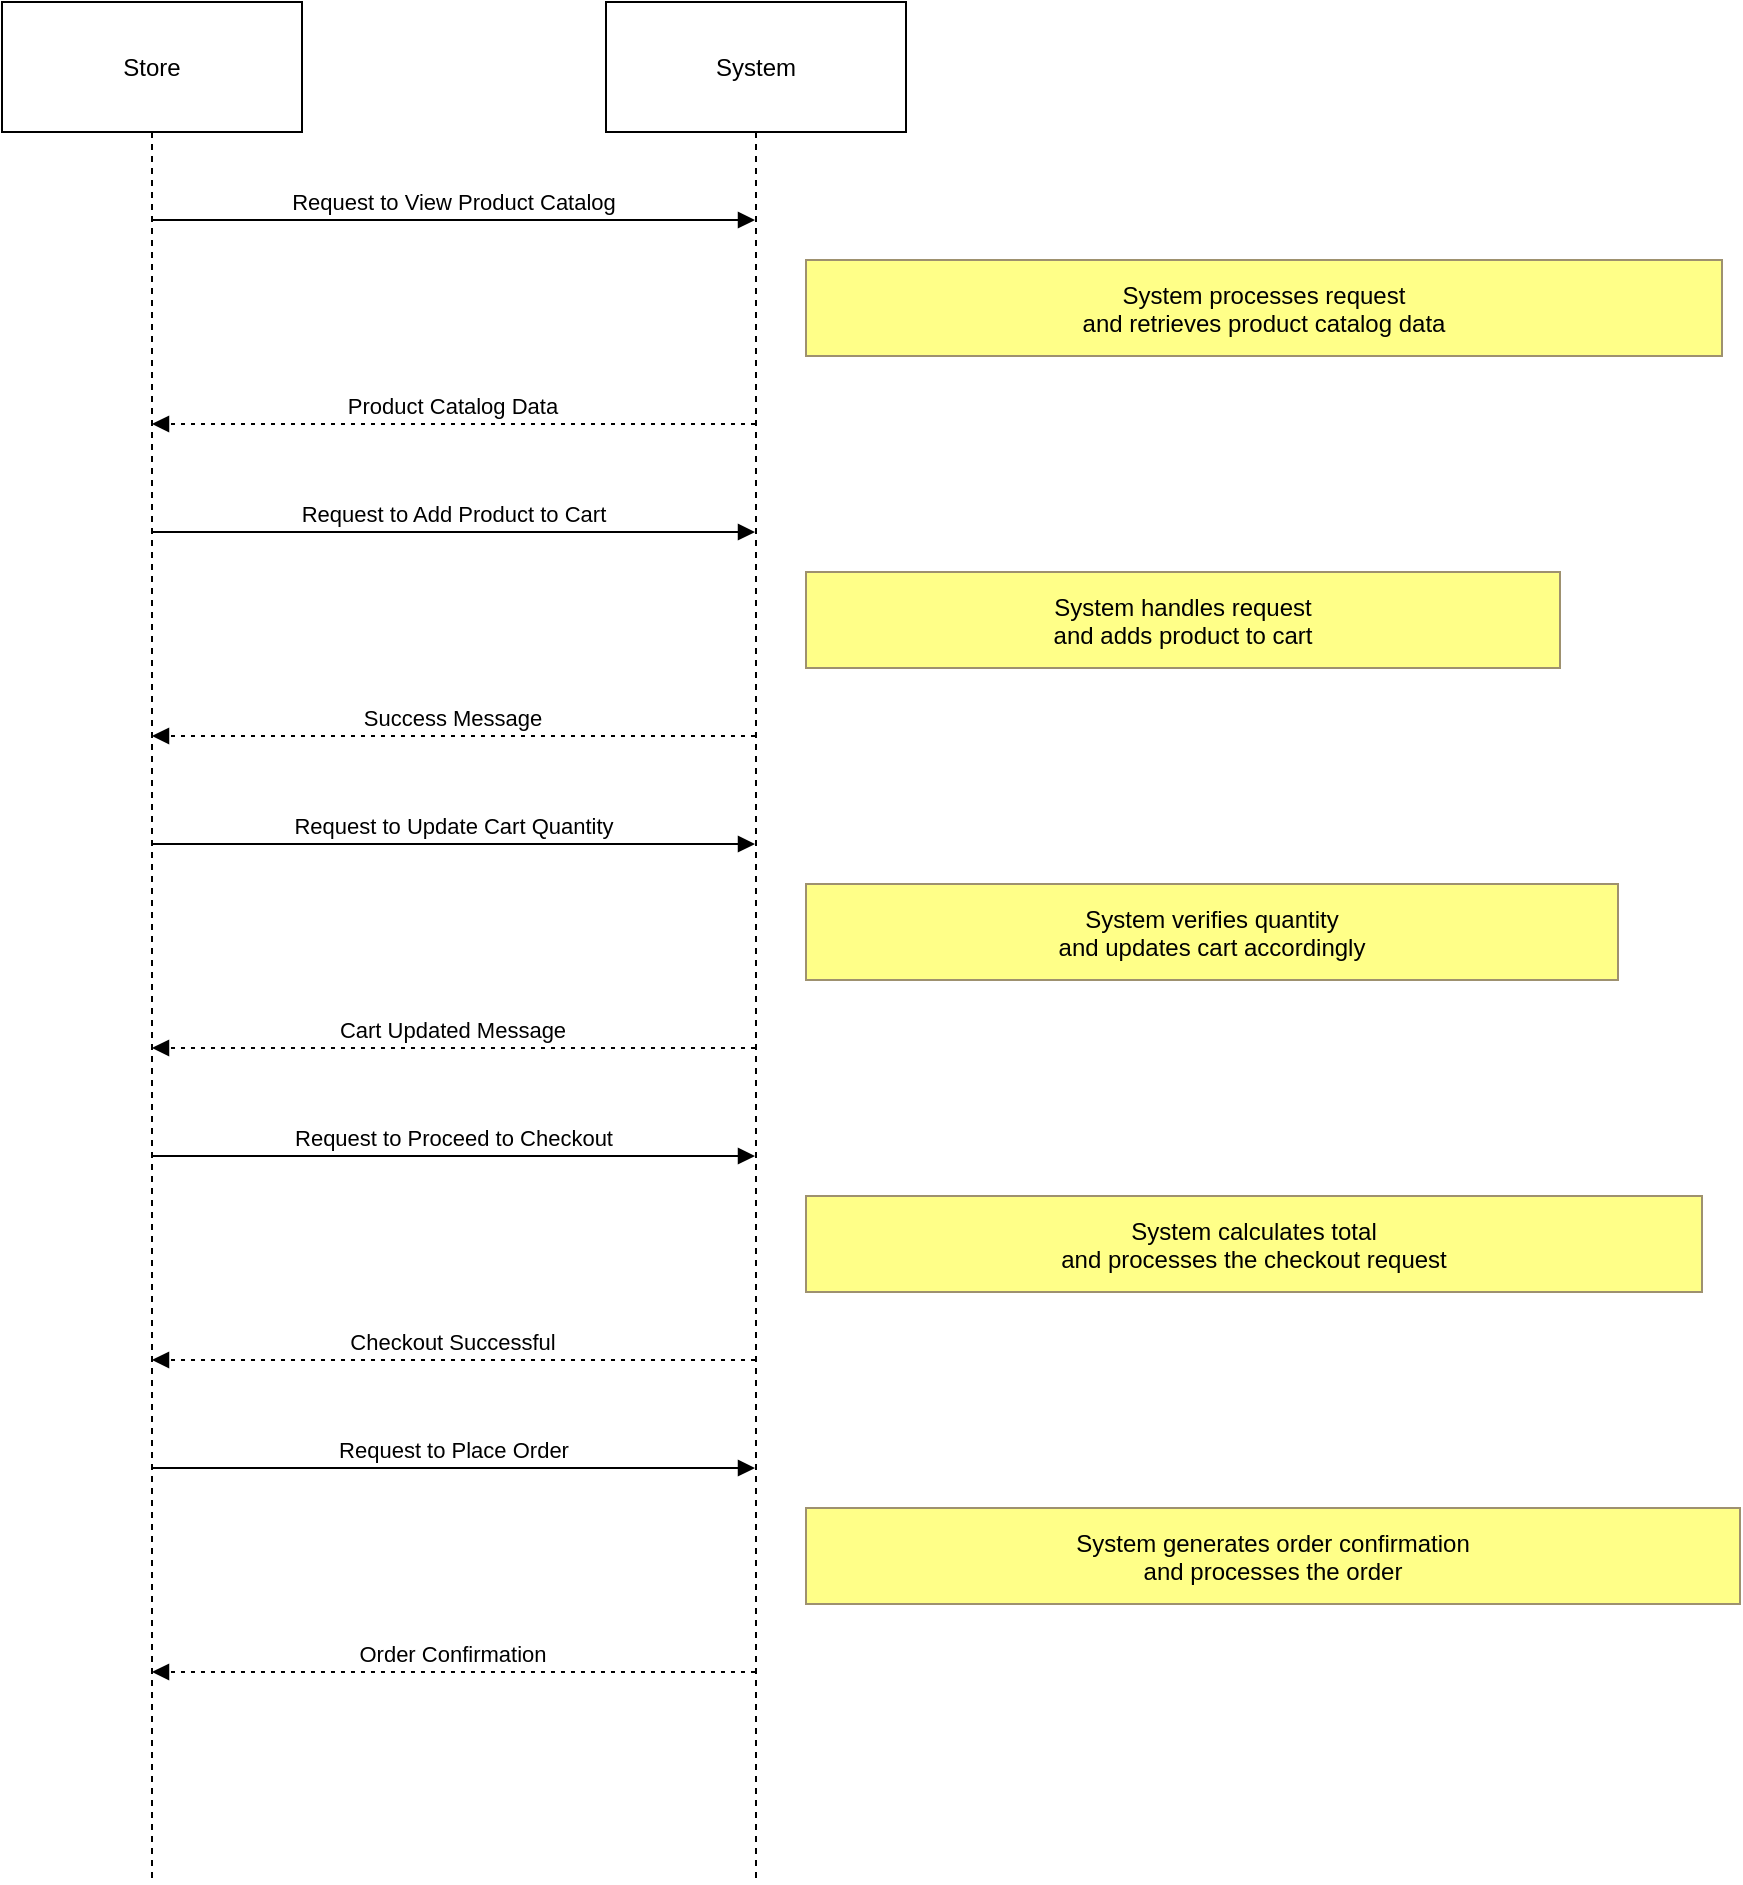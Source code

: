 <mxGraphModel><root><mxCell id="0"/><mxCell id="1" parent="0"/><mxCell id="2" value="Store" style="shape=umlLifeline;perimeter=lifelinePerimeter;whiteSpace=wrap;container=1;dropTarget=0;collapsible=0;recursiveResize=0;outlineConnect=0;portConstraint=eastwest;newEdgeStyle={&quot;edgeStyle&quot;:&quot;elbowEdgeStyle&quot;,&quot;elbow&quot;:&quot;vertical&quot;,&quot;curved&quot;:0,&quot;rounded&quot;:0};size=65;" vertex="1" parent="1"><mxGeometry width="150" height="940" as="geometry"/></mxCell><mxCell id="3" value="System" style="shape=umlLifeline;perimeter=lifelinePerimeter;whiteSpace=wrap;container=1;dropTarget=0;collapsible=0;recursiveResize=0;outlineConnect=0;portConstraint=eastwest;newEdgeStyle={&quot;edgeStyle&quot;:&quot;elbowEdgeStyle&quot;,&quot;elbow&quot;:&quot;vertical&quot;,&quot;curved&quot;:0,&quot;rounded&quot;:0};size=65;" vertex="1" parent="1"><mxGeometry x="302" width="150" height="940" as="geometry"/></mxCell><mxCell id="4" value="Request to View Product Catalog" style="verticalAlign=bottom;edgeStyle=elbowEdgeStyle;elbow=vertical;curved=0;rounded=0;endArrow=block;" edge="1" parent="1" source="2" target="3"><mxGeometry relative="1" as="geometry"><Array as="points"><mxPoint x="235" y="109"/></Array></mxGeometry></mxCell><mxCell id="5" value="Product Catalog Data" style="verticalAlign=bottom;edgeStyle=elbowEdgeStyle;elbow=vertical;curved=0;rounded=0;dashed=1;dashPattern=2 3;endArrow=block;" edge="1" parent="1" source="3" target="2"><mxGeometry relative="1" as="geometry"><Array as="points"><mxPoint x="238" y="211"/></Array></mxGeometry></mxCell><mxCell id="6" value="Request to Add Product to Cart" style="verticalAlign=bottom;edgeStyle=elbowEdgeStyle;elbow=vertical;curved=0;rounded=0;endArrow=block;" edge="1" parent="1" source="2" target="3"><mxGeometry relative="1" as="geometry"><Array as="points"><mxPoint x="235" y="265"/></Array></mxGeometry></mxCell><mxCell id="7" value="Success Message" style="verticalAlign=bottom;edgeStyle=elbowEdgeStyle;elbow=vertical;curved=0;rounded=0;dashed=1;dashPattern=2 3;endArrow=block;" edge="1" parent="1" source="3" target="2"><mxGeometry relative="1" as="geometry"><Array as="points"><mxPoint x="238" y="367"/></Array></mxGeometry></mxCell><mxCell id="8" value="Request to Update Cart Quantity" style="verticalAlign=bottom;edgeStyle=elbowEdgeStyle;elbow=vertical;curved=0;rounded=0;endArrow=block;" edge="1" parent="1" source="2" target="3"><mxGeometry relative="1" as="geometry"><Array as="points"><mxPoint x="235" y="421"/></Array></mxGeometry></mxCell><mxCell id="9" value="Cart Updated Message" style="verticalAlign=bottom;edgeStyle=elbowEdgeStyle;elbow=vertical;curved=0;rounded=0;dashed=1;dashPattern=2 3;endArrow=block;" edge="1" parent="1" source="3" target="2"><mxGeometry relative="1" as="geometry"><Array as="points"><mxPoint x="238" y="523"/></Array></mxGeometry></mxCell><mxCell id="10" value="Request to Proceed to Checkout" style="verticalAlign=bottom;edgeStyle=elbowEdgeStyle;elbow=vertical;curved=0;rounded=0;endArrow=block;" edge="1" parent="1" source="2" target="3"><mxGeometry relative="1" as="geometry"><Array as="points"><mxPoint x="235" y="577"/></Array></mxGeometry></mxCell><mxCell id="11" value="Checkout Successful" style="verticalAlign=bottom;edgeStyle=elbowEdgeStyle;elbow=vertical;curved=0;rounded=0;dashed=1;dashPattern=2 3;endArrow=block;" edge="1" parent="1" source="3" target="2"><mxGeometry relative="1" as="geometry"><Array as="points"><mxPoint x="238" y="679"/></Array></mxGeometry></mxCell><mxCell id="12" value="Request to Place Order" style="verticalAlign=bottom;edgeStyle=elbowEdgeStyle;elbow=vertical;curved=0;rounded=0;endArrow=block;" edge="1" parent="1" source="2" target="3"><mxGeometry relative="1" as="geometry"><Array as="points"><mxPoint x="235" y="733"/></Array></mxGeometry></mxCell><mxCell id="13" value="Order Confirmation" style="verticalAlign=bottom;edgeStyle=elbowEdgeStyle;elbow=vertical;curved=0;rounded=0;dashed=1;dashPattern=2 3;endArrow=block;" edge="1" parent="1" source="3" target="2"><mxGeometry relative="1" as="geometry"><Array as="points"><mxPoint x="238" y="835"/></Array></mxGeometry></mxCell><mxCell id="14" value="System processes request&#10;and retrieves product catalog data" style="fillColor=#ffff88;strokeColor=#9E916F;" vertex="1" parent="1"><mxGeometry x="402" y="129" width="458" height="48" as="geometry"/></mxCell><mxCell id="15" value="System handles request&#10;and adds product to cart" style="fillColor=#ffff88;strokeColor=#9E916F;" vertex="1" parent="1"><mxGeometry x="402" y="285" width="377" height="48" as="geometry"/></mxCell><mxCell id="16" value="System verifies quantity&#10;and updates cart accordingly" style="fillColor=#ffff88;strokeColor=#9E916F;" vertex="1" parent="1"><mxGeometry x="402" y="441" width="406" height="48" as="geometry"/></mxCell><mxCell id="17" value="System calculates total&#10;and processes the checkout request" style="fillColor=#ffff88;strokeColor=#9E916F;" vertex="1" parent="1"><mxGeometry x="402" y="597" width="448" height="48" as="geometry"/></mxCell><mxCell id="18" value="System generates order confirmation&#10;and processes the order" style="fillColor=#ffff88;strokeColor=#9E916F;" vertex="1" parent="1"><mxGeometry x="402" y="753" width="467" height="48" as="geometry"/></mxCell></root></mxGraphModel>